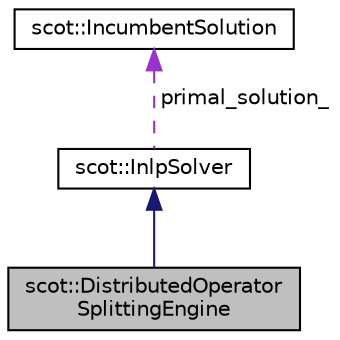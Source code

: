 digraph "scot::DistributedOperatorSplittingEngine"
{
 // LATEX_PDF_SIZE
  edge [fontname="Helvetica",fontsize="10",labelfontname="Helvetica",labelfontsize="10"];
  node [fontname="Helvetica",fontsize="10",shape=record];
  Node1 [label="scot::DistributedOperator\lSplittingEngine",height=0.2,width=0.4,color="black", fillcolor="grey75", style="filled", fontcolor="black",tooltip=" "];
  Node2 -> Node1 [dir="back",color="midnightblue",fontsize="10",style="solid",fontname="Helvetica"];
  Node2 [label="scot::InlpSolver",height=0.2,width=0.4,color="black", fillcolor="white", style="filled",URL="$classscot_1_1InlpSolver.html",tooltip=" "];
  Node3 -> Node2 [dir="back",color="darkorchid3",fontsize="10",style="dashed",label=" primal_solution_" ,fontname="Helvetica"];
  Node3 [label="scot::IncumbentSolution",height=0.2,width=0.4,color="black", fillcolor="white", style="filled",URL="$structscot_1_1IncumbentSolution.html",tooltip=" "];
}
